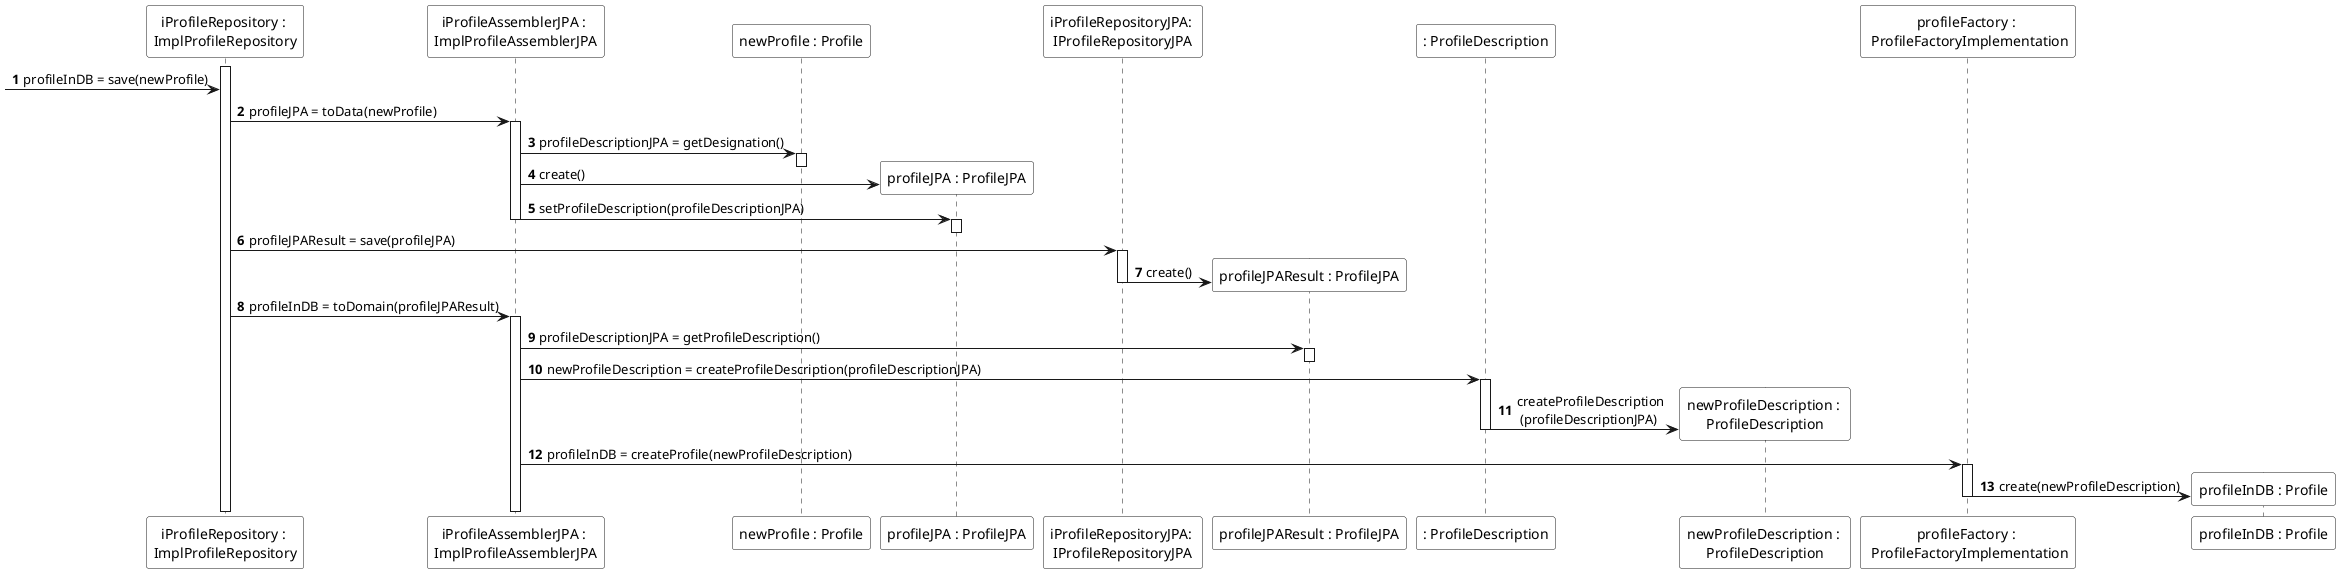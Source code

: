 @startuml
!pragma teoz true
autonumber

participant "iProfileRepository : \nImplProfileRepository" #FFFFFF
activate "iProfileRepository : \nImplProfileRepository"
-> "iProfileRepository : \nImplProfileRepository" : profileInDB = save(newProfile)

participant "iProfileAssemblerJPA : \nImplProfileAssemblerJPA" #FFFFFF
"iProfileRepository : \nImplProfileRepository" -> "iProfileAssemblerJPA : \nImplProfileAssemblerJPA" ++ : profileJPA = toData(newProfile)

participant "newProfile : Profile" #FFFFFF
"iProfileAssemblerJPA : \nImplProfileAssemblerJPA" -> "newProfile : Profile" ++ : profileDescriptionJPA = getDesignation()
deactivate

create participant "profileJPA : ProfileJPA" #FFFFFF
"iProfileAssemblerJPA : \nImplProfileAssemblerJPA" -> "profileJPA : ProfileJPA" : create()
"iProfileAssemblerJPA : \nImplProfileAssemblerJPA" -> "profileJPA : ProfileJPA" ++ : setProfileDescription(profileDescriptionJPA)
deactivate
deactivate "iProfileAssemblerJPA : \nImplProfileAssemblerJPA"

participant "iProfileRepositoryJPA: \nIProfileRepositoryJPA" #FFFFFF
"iProfileRepository : \nImplProfileRepository" -> "iProfileRepositoryJPA: \nIProfileRepositoryJPA" ++ : profileJPAResult = save(profileJPA)

create participant "profileJPAResult : ProfileJPA" #FFFFFF
"iProfileRepositoryJPA: \nIProfileRepositoryJPA" ->  "profileJPAResult : ProfileJPA" : create()
deactivate

"iProfileRepository : \nImplProfileRepository" -> "iProfileAssemblerJPA : \nImplProfileAssemblerJPA" ++ : profileInDB = toDomain(profileJPAResult)

"iProfileAssemblerJPA : \nImplProfileAssemblerJPA" -> "profileJPAResult : ProfileJPA" ++: profileDescriptionJPA = getProfileDescription()
deactivate

participant ": ProfileDescription" #FFFFFF
"iProfileAssemblerJPA : \nImplProfileAssemblerJPA" -> ": ProfileDescription" ++ : newProfileDescription = createProfileDescription(profileDescriptionJPA)

create participant "newProfileDescription : \nProfileDescription" #FFFFFF
": ProfileDescription" -> "newProfileDescription : \nProfileDescription" : createProfileDescription \n (profileDescriptionJPA)
deactivate

participant "profileFactory : \n ProfileFactoryImplementation" #FFFFFF
"iProfileAssemblerJPA : \nImplProfileAssemblerJPA" -> "profileFactory : \n ProfileFactoryImplementation" ++ : profileInDB = createProfile(newProfileDescription)

create participant "profileInDB : Profile" #FFFFFF
"profileFactory : \n ProfileFactoryImplementation" -> "profileInDB : Profile" : create(newProfileDescription)
deactivate "profileFactory : \n ProfileFactoryImplementation"
deactivate "iProfileAssemblerJPA : \nImplProfileAssemblerJPA"
deactivate "iProfileRepository : \nImplProfileRepository"
deactivate "iProfileRepository : \nImplProfileRepository"



@enduml